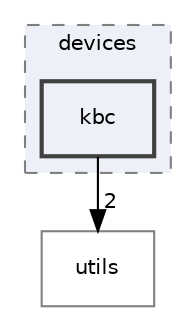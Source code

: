 digraph "src/devices/kbc"
{
 // LATEX_PDF_SIZE
  edge [fontname="Helvetica",fontsize="10",labelfontname="Helvetica",labelfontsize="10"];
  node [fontname="Helvetica",fontsize="10",shape=record];
  compound=true
  subgraph clusterdir_6fac9273c1f4413d2ee63ba6cd0b0eb2 {
    graph [ bgcolor="#edf0f7", pencolor="grey50", style="filled,dashed,", label="devices", fontname="Helvetica", fontsize="10", URL="dir_6fac9273c1f4413d2ee63ba6cd0b0eb2.html"]
  dir_dbaa78581cb8e5610b29f570475bf2eb [shape=box, label="kbc", style="filled,bold,", fillcolor="#edf0f7", color="grey25", URL="dir_dbaa78581cb8e5610b29f570475bf2eb.html"];
  }
  dir_313caf1132e152dd9b58bea13a4052ca [shape=box, label="utils", style="", fillcolor="#edf0f7", color="grey50", URL="dir_313caf1132e152dd9b58bea13a4052ca.html"];
  dir_dbaa78581cb8e5610b29f570475bf2eb->dir_313caf1132e152dd9b58bea13a4052ca [headlabel="2", labeldistance=1.5 headhref="dir_000002_000006.html"];
}
